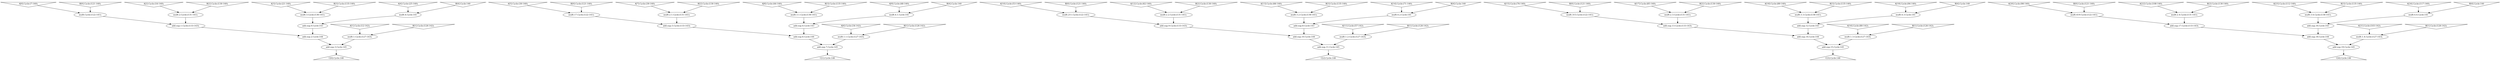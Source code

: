 digraph G {
0[label="A[0].Cycle:(7-140);";shape=invtriangle];
1[label="B[0].Cycle:(121-140);";shape=invtriangle];
2[label="mul6.Cycle:(122-141);";shape=ellipse];
3[label="A[1].Cycle:(12-142);";shape=invtriangle];
4[label="B[1].Cycle:(126-142);";shape=invtriangle];
5[label="mul6.1.Cycle:(127-143);";shape=ellipse];
6[label="A[2].Cycle:(16-140);";shape=invtriangle];
7[label="B[2].Cycle:(130-140);";shape=invtriangle];
8[label="mul6.2.Cycle:(131-141);";shape=ellipse];
9[label="A[3].Cycle:(21-140);";shape=invtriangle];
10[label="B[3].Cycle:(135-140);";shape=invtriangle];
11[label="mul6.3.Cycle:(136-141);";shape=ellipse];
12[label="A[4].Cycle:(25-140);";shape=invtriangle];
13[label="B[4].Cycle:140";shape=invtriangle];
14[label="mul6.4.Cycle:141";shape=ellipse];
15[label="C[0].Cycle:146";shape=triangle];
16[label="A[5].Cycle:(30-140);";shape=invtriangle];
17[label="B[0].Cycle:(121-140);";shape=invtriangle];
18[label="mul6.17.Cycle:(122-141);";shape=ellipse];
19[label="A[6].Cycle:(34-142);";shape=invtriangle];
20[label="B[1].Cycle:(126-142);";shape=invtriangle];
21[label="mul6.1.1.Cycle:(127-143);";shape=ellipse];
22[label="A[7].Cycle:(39-140);";shape=invtriangle];
23[label="B[2].Cycle:(130-140);";shape=invtriangle];
24[label="mul6.2.1.Cycle:(131-141);";shape=ellipse];
25[label="A[8].Cycle:(44-140);";shape=invtriangle];
26[label="B[3].Cycle:(135-140);";shape=invtriangle];
27[label="mul6.3.1.Cycle:(136-141);";shape=ellipse];
28[label="A[9].Cycle:(48-140);";shape=invtriangle];
29[label="B[4].Cycle:140";shape=invtriangle];
30[label="mul6.4.1.Cycle:141";shape=ellipse];
31[label="C[1].Cycle:146";shape=triangle];
32[label="A[10].Cycle:(53-140);";shape=invtriangle];
33[label="B[0].Cycle:(121-140);";shape=invtriangle];
34[label="mul6.211.Cycle:(122-141);";shape=ellipse];
35[label="A[11].Cycle:(57-142);";shape=invtriangle];
36[label="B[1].Cycle:(126-142);";shape=invtriangle];
37[label="mul6.1.2.Cycle:(127-143);";shape=ellipse];
38[label="A[12].Cycle:(62-140);";shape=invtriangle];
39[label="B[2].Cycle:(130-140);";shape=invtriangle];
40[label="mul6.2.2.Cycle:(131-141);";shape=ellipse];
41[label="A[13].Cycle:(66-140);";shape=invtriangle];
42[label="B[3].Cycle:(135-140);";shape=invtriangle];
43[label="mul6.3.2.Cycle:(136-141);";shape=ellipse];
44[label="A[14].Cycle:(71-140);";shape=invtriangle];
45[label="B[4].Cycle:140";shape=invtriangle];
46[label="mul6.4.2.Cycle:141";shape=ellipse];
47[label="C[2].Cycle:146";shape=triangle];
48[label="A[15].Cycle:(76-140);";shape=invtriangle];
49[label="B[0].Cycle:(121-140);";shape=invtriangle];
50[label="mul6.315.Cycle:(122-141);";shape=ellipse];
51[label="A[16].Cycle:(80-142);";shape=invtriangle];
52[label="B[1].Cycle:(126-142);";shape=invtriangle];
53[label="mul6.1.3.Cycle:(127-143);";shape=ellipse];
54[label="A[17].Cycle:(85-140);";shape=invtriangle];
55[label="B[2].Cycle:(130-140);";shape=invtriangle];
56[label="mul6.2.3.Cycle:(131-141);";shape=ellipse];
57[label="A[18].Cycle:(89-140);";shape=invtriangle];
58[label="B[3].Cycle:(135-140);";shape=invtriangle];
59[label="mul6.3.3.Cycle:(136-141);";shape=ellipse];
60[label="A[19].Cycle:(94-140);";shape=invtriangle];
61[label="B[4].Cycle:140";shape=invtriangle];
62[label="mul6.4.3.Cycle:141";shape=ellipse];
63[label="C[3].Cycle:146";shape=triangle];
64[label="A[20].Cycle:(98-140);";shape=invtriangle];
65[label="B[0].Cycle:(121-140);";shape=invtriangle];
66[label="mul6.419.Cycle:(122-141);";shape=ellipse];
67[label="A[21].Cycle:(103-142);";shape=invtriangle];
68[label="B[1].Cycle:(126-142);";shape=invtriangle];
69[label="mul6.1.4.Cycle:(127-143);";shape=ellipse];
70[label="A[22].Cycle:(108-140);";shape=invtriangle];
71[label="B[2].Cycle:(130-140);";shape=invtriangle];
72[label="mul6.2.4.Cycle:(131-141);";shape=ellipse];
73[label="A[23].Cycle:(112-140);";shape=invtriangle];
74[label="B[3].Cycle:(135-140);";shape=invtriangle];
75[label="mul6.3.4.Cycle:(136-141);";shape=ellipse];
76[label="A[24].Cycle:(117-140);";shape=invtriangle];
77[label="B[4].Cycle:140";shape=invtriangle];
78[label="mul6.4.4.Cycle:141";shape=ellipse];
79[label="C[4].Cycle:146";shape=triangle];
80[label="add.sup.0.Cycle:143";shape=ellipse];
81[label="add.sup.1.Cycle:(133-143);";shape=ellipse];
82[label="add.sup.2.Cycle:144";shape=ellipse];
83[label="add.sup.3.Cycle:145";shape=ellipse];
84[label="add.sup.4.Cycle:143";shape=ellipse];
85[label="add.sup.5.Cycle:(133-143);";shape=ellipse];
86[label="add.sup.6.Cycle:144";shape=ellipse];
87[label="add.sup.7.Cycle:145";shape=ellipse];
88[label="add.sup.8.Cycle:143";shape=ellipse];
89[label="add.sup.9.Cycle:(133-143);";shape=ellipse];
90[label="add.sup.10.Cycle:144";shape=ellipse];
91[label="add.sup.11.Cycle:145";shape=ellipse];
92[label="add.sup.12.Cycle:143";shape=ellipse];
93[label="add.sup.13.Cycle:(133-143);";shape=ellipse];
94[label="add.sup.14.Cycle:144";shape=ellipse];
95[label="add.sup.15.Cycle:145";shape=ellipse];
96[label="add.sup.16.Cycle:143";shape=ellipse];
97[label="add.sup.17.Cycle:(133-143);";shape=ellipse];
98[label="add.sup.18.Cycle:144";shape=ellipse];
99[label="add.sup.19.Cycle:145";shape=ellipse];
0->2 ;
1->2 ;
3->5 ;
4->5 ;
6->8 ;
7->8 ;
9->11 ;
10->11 ;
12->14 ;
13->14 ;
16->18 ;
17->18 ;
19->21 ;
20->21 ;
22->24 ;
23->24 ;
25->27 ;
26->27 ;
28->30 ;
29->30 ;
32->34 ;
33->34 ;
35->37 ;
36->37 ;
38->40 ;
39->40 ;
41->43 ;
42->43 ;
44->46 ;
45->46 ;
48->50 ;
49->50 ;
51->53 ;
52->53 ;
54->56 ;
55->56 ;
57->59 ;
58->59 ;
60->62 ;
61->62 ;
64->66 ;
65->66 ;
67->69 ;
68->69 ;
70->72 ;
71->72 ;
73->75 ;
74->75 ;
76->78 ;
77->78 ;
14->80 ;
11->80 ;
8->81 ;
2->81 ;
80->82 ;
81->82 ;
82->83 ;
5->83 ;
83->15 ;
30->84 ;
27->84 ;
24->85 ;
18->85 ;
84->86 ;
85->86 ;
86->87 ;
21->87 ;
87->31 ;
46->88 ;
43->88 ;
40->89 ;
34->89 ;
88->90 ;
89->90 ;
90->91 ;
37->91 ;
91->47 ;
62->92 ;
59->92 ;
56->93 ;
50->93 ;
92->94 ;
93->94 ;
94->95 ;
53->95 ;
95->63 ;
78->96 ;
75->96 ;
72->97 ;
66->97 ;
96->98 ;
97->98 ;
98->99 ;
69->99 ;
99->79 ;
}
